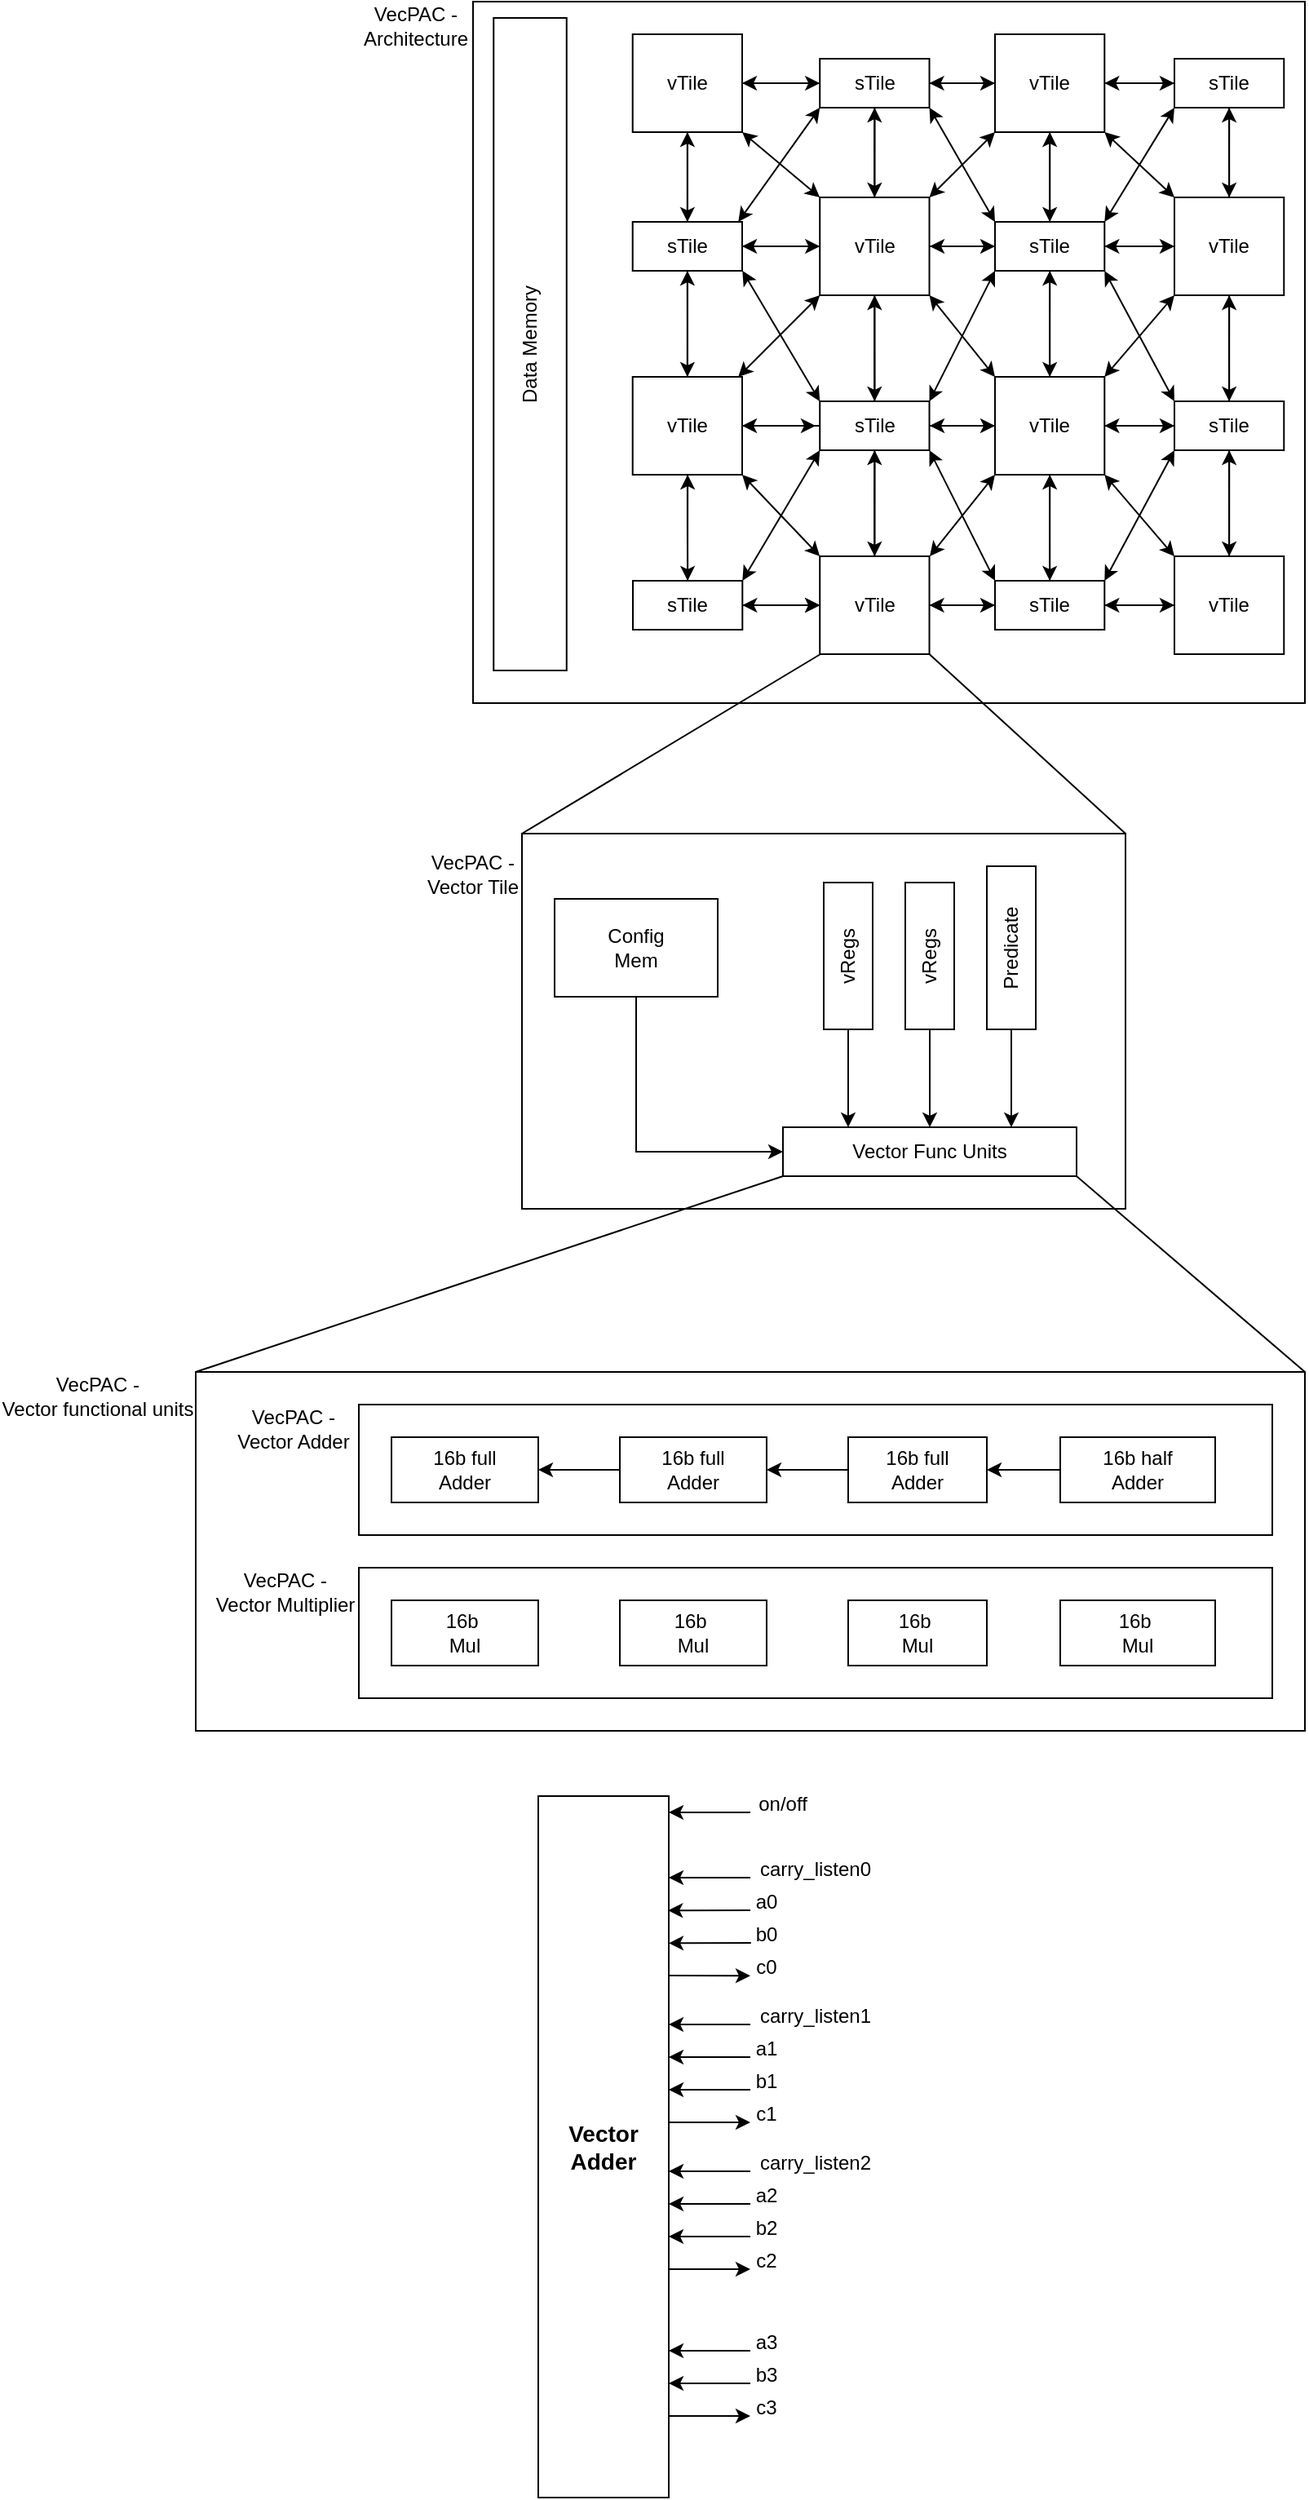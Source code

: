 <mxfile version="26.0.16">
  <diagram name="Page-1" id="Ln59eg0XmFNMV8ph8QU6">
    <mxGraphModel dx="1837" dy="1723" grid="1" gridSize="10" guides="1" tooltips="1" connect="1" arrows="1" fold="1" page="1" pageScale="1" pageWidth="850" pageHeight="1100" math="0" shadow="0">
      <root>
        <mxCell id="0" />
        <mxCell id="1" parent="0" />
        <mxCell id="U6tUr1Qk7Yr2OwYIVVNg-6" value="VecPAC - Architecture" style="text;html=1;align=center;verticalAlign=middle;whiteSpace=wrap;rounded=0;" parent="1" vertex="1">
          <mxGeometry x="190" y="-320" width="70" height="30" as="geometry" />
        </mxCell>
        <mxCell id="U6tUr1Qk7Yr2OwYIVVNg-51" value="" style="rounded=0;whiteSpace=wrap;html=1;fillColor=none;" parent="1" vertex="1">
          <mxGeometry x="260" y="-320" width="510" height="430" as="geometry" />
        </mxCell>
        <mxCell id="U6tUr1Qk7Yr2OwYIVVNg-9" value="Data Memory" style="rounded=0;whiteSpace=wrap;html=1;rotation=0;direction=west;horizontal=0;" parent="1" vertex="1">
          <mxGeometry x="272.621" y="-310" width="44.762" height="400" as="geometry" />
        </mxCell>
        <mxCell id="U6tUr1Qk7Yr2OwYIVVNg-52" style="edgeStyle=orthogonalEdgeStyle;rounded=0;orthogonalLoop=1;jettySize=auto;html=1;entryX=0;entryY=0.5;entryDx=0;entryDy=0;" parent="1" source="U6tUr1Qk7Yr2OwYIVVNg-10" target="U6tUr1Qk7Yr2OwYIVVNg-11" edge="1">
          <mxGeometry relative="1" as="geometry" />
        </mxCell>
        <mxCell id="U6tUr1Qk7Yr2OwYIVVNg-54" style="edgeStyle=orthogonalEdgeStyle;rounded=0;orthogonalLoop=1;jettySize=auto;html=1;entryX=0.5;entryY=0;entryDx=0;entryDy=0;" parent="1" source="U6tUr1Qk7Yr2OwYIVVNg-10" target="U6tUr1Qk7Yr2OwYIVVNg-24" edge="1">
          <mxGeometry relative="1" as="geometry" />
        </mxCell>
        <mxCell id="U6tUr1Qk7Yr2OwYIVVNg-10" value="vTile" style="rounded=0;whiteSpace=wrap;html=1;" parent="1" vertex="1">
          <mxGeometry x="357.854" y="-300" width="67.143" height="60" as="geometry" />
        </mxCell>
        <mxCell id="U6tUr1Qk7Yr2OwYIVVNg-38" style="edgeStyle=orthogonalEdgeStyle;rounded=0;orthogonalLoop=1;jettySize=auto;html=1;" parent="1" source="U6tUr1Qk7Yr2OwYIVVNg-11" target="U6tUr1Qk7Yr2OwYIVVNg-19" edge="1">
          <mxGeometry relative="1" as="geometry" />
        </mxCell>
        <mxCell id="U6tUr1Qk7Yr2OwYIVVNg-53" style="edgeStyle=orthogonalEdgeStyle;rounded=0;orthogonalLoop=1;jettySize=auto;html=1;" parent="1" source="U6tUr1Qk7Yr2OwYIVVNg-11" target="U6tUr1Qk7Yr2OwYIVVNg-10" edge="1">
          <mxGeometry relative="1" as="geometry" />
        </mxCell>
        <mxCell id="U6tUr1Qk7Yr2OwYIVVNg-69" style="edgeStyle=orthogonalEdgeStyle;rounded=0;orthogonalLoop=1;jettySize=auto;html=1;entryX=0;entryY=0.5;entryDx=0;entryDy=0;" parent="1" source="U6tUr1Qk7Yr2OwYIVVNg-11" target="U6tUr1Qk7Yr2OwYIVVNg-12" edge="1">
          <mxGeometry relative="1" as="geometry" />
        </mxCell>
        <mxCell id="U6tUr1Qk7Yr2OwYIVVNg-11" value="sTile" style="rounded=0;whiteSpace=wrap;html=1;" parent="1" vertex="1">
          <mxGeometry x="472.618" y="-285" width="67.143" height="30" as="geometry" />
        </mxCell>
        <mxCell id="U6tUr1Qk7Yr2OwYIVVNg-72" style="edgeStyle=orthogonalEdgeStyle;rounded=0;orthogonalLoop=1;jettySize=auto;html=1;" parent="1" source="U6tUr1Qk7Yr2OwYIVVNg-13" target="U6tUr1Qk7Yr2OwYIVVNg-12" edge="1">
          <mxGeometry relative="1" as="geometry" />
        </mxCell>
        <mxCell id="U6tUr1Qk7Yr2OwYIVVNg-82" style="edgeStyle=orthogonalEdgeStyle;rounded=0;orthogonalLoop=1;jettySize=auto;html=1;" parent="1" source="U6tUr1Qk7Yr2OwYIVVNg-13" edge="1">
          <mxGeometry relative="1" as="geometry">
            <mxPoint x="723.568" y="-200" as="targetPoint" />
          </mxGeometry>
        </mxCell>
        <mxCell id="U6tUr1Qk7Yr2OwYIVVNg-13" value="sTile" style="rounded=0;whiteSpace=wrap;html=1;" parent="1" vertex="1">
          <mxGeometry x="689.996" y="-285" width="67.143" height="30" as="geometry" />
        </mxCell>
        <mxCell id="U6tUr1Qk7Yr2OwYIVVNg-40" style="edgeStyle=orthogonalEdgeStyle;rounded=0;orthogonalLoop=1;jettySize=auto;html=1;" parent="1" source="U6tUr1Qk7Yr2OwYIVVNg-12" target="U6tUr1Qk7Yr2OwYIVVNg-25" edge="1">
          <mxGeometry relative="1" as="geometry" />
        </mxCell>
        <mxCell id="U6tUr1Qk7Yr2OwYIVVNg-70" style="edgeStyle=orthogonalEdgeStyle;rounded=0;orthogonalLoop=1;jettySize=auto;html=1;entryX=1;entryY=0.5;entryDx=0;entryDy=0;" parent="1" source="U6tUr1Qk7Yr2OwYIVVNg-12" target="U6tUr1Qk7Yr2OwYIVVNg-11" edge="1">
          <mxGeometry relative="1" as="geometry" />
        </mxCell>
        <mxCell id="U6tUr1Qk7Yr2OwYIVVNg-71" style="edgeStyle=orthogonalEdgeStyle;rounded=0;orthogonalLoop=1;jettySize=auto;html=1;entryX=0;entryY=0.5;entryDx=0;entryDy=0;" parent="1" source="U6tUr1Qk7Yr2OwYIVVNg-12" target="U6tUr1Qk7Yr2OwYIVVNg-13" edge="1">
          <mxGeometry relative="1" as="geometry" />
        </mxCell>
        <mxCell id="U6tUr1Qk7Yr2OwYIVVNg-12" value="vTile" style="rounded=0;whiteSpace=wrap;html=1;" parent="1" vertex="1">
          <mxGeometry x="580.002" y="-300" width="67.143" height="60" as="geometry" />
        </mxCell>
        <mxCell id="U6tUr1Qk7Yr2OwYIVVNg-57" style="edgeStyle=orthogonalEdgeStyle;rounded=0;orthogonalLoop=1;jettySize=auto;html=1;entryX=0.5;entryY=1;entryDx=0;entryDy=0;" parent="1" source="U6tUr1Qk7Yr2OwYIVVNg-14" target="U6tUr1Qk7Yr2OwYIVVNg-24" edge="1">
          <mxGeometry relative="1" as="geometry" />
        </mxCell>
        <mxCell id="U6tUr1Qk7Yr2OwYIVVNg-59" style="edgeStyle=orthogonalEdgeStyle;rounded=0;orthogonalLoop=1;jettySize=auto;html=1;entryX=0.5;entryY=0;entryDx=0;entryDy=0;" parent="1" source="U6tUr1Qk7Yr2OwYIVVNg-14" target="U6tUr1Qk7Yr2OwYIVVNg-22" edge="1">
          <mxGeometry relative="1" as="geometry" />
        </mxCell>
        <mxCell id="U6tUr1Qk7Yr2OwYIVVNg-61" style="edgeStyle=orthogonalEdgeStyle;rounded=0;orthogonalLoop=1;jettySize=auto;html=1;" parent="1" source="U6tUr1Qk7Yr2OwYIVVNg-14" edge="1">
          <mxGeometry relative="1" as="geometry">
            <mxPoint x="470" y="-60" as="targetPoint" />
          </mxGeometry>
        </mxCell>
        <mxCell id="U6tUr1Qk7Yr2OwYIVVNg-14" value="vTile" style="rounded=0;whiteSpace=wrap;html=1;" parent="1" vertex="1">
          <mxGeometry x="357.854" y="-90" width="67.143" height="60" as="geometry" />
        </mxCell>
        <mxCell id="U6tUr1Qk7Yr2OwYIVVNg-33" style="edgeStyle=orthogonalEdgeStyle;rounded=0;orthogonalLoop=1;jettySize=auto;html=1;" parent="1" source="U6tUr1Qk7Yr2OwYIVVNg-15" target="U6tUr1Qk7Yr2OwYIVVNg-19" edge="1">
          <mxGeometry relative="1" as="geometry" />
        </mxCell>
        <mxCell id="U6tUr1Qk7Yr2OwYIVVNg-34" style="edgeStyle=orthogonalEdgeStyle;rounded=0;orthogonalLoop=1;jettySize=auto;html=1;" parent="1" source="U6tUr1Qk7Yr2OwYIVVNg-15" target="U6tUr1Qk7Yr2OwYIVVNg-18" edge="1">
          <mxGeometry relative="1" as="geometry" />
        </mxCell>
        <mxCell id="U6tUr1Qk7Yr2OwYIVVNg-62" style="edgeStyle=orthogonalEdgeStyle;rounded=0;orthogonalLoop=1;jettySize=auto;html=1;entryX=1;entryY=0.5;entryDx=0;entryDy=0;" parent="1" source="U6tUr1Qk7Yr2OwYIVVNg-15" target="U6tUr1Qk7Yr2OwYIVVNg-14" edge="1">
          <mxGeometry relative="1" as="geometry" />
        </mxCell>
        <mxCell id="U6tUr1Qk7Yr2OwYIVVNg-78" style="edgeStyle=orthogonalEdgeStyle;rounded=0;orthogonalLoop=1;jettySize=auto;html=1;entryX=0;entryY=0.5;entryDx=0;entryDy=0;" parent="1" source="U6tUr1Qk7Yr2OwYIVVNg-15" target="U6tUr1Qk7Yr2OwYIVVNg-17" edge="1">
          <mxGeometry relative="1" as="geometry" />
        </mxCell>
        <mxCell id="U6tUr1Qk7Yr2OwYIVVNg-15" value="sTile" style="rounded=0;whiteSpace=wrap;html=1;" parent="1" vertex="1">
          <mxGeometry x="472.618" y="-75" width="67.143" height="30" as="geometry" />
        </mxCell>
        <mxCell id="U6tUr1Qk7Yr2OwYIVVNg-45" style="edgeStyle=orthogonalEdgeStyle;rounded=0;orthogonalLoop=1;jettySize=auto;html=1;" parent="1" source="U6tUr1Qk7Yr2OwYIVVNg-16" target="U6tUr1Qk7Yr2OwYIVVNg-17" edge="1">
          <mxGeometry relative="1" as="geometry" />
        </mxCell>
        <mxCell id="U6tUr1Qk7Yr2OwYIVVNg-47" style="edgeStyle=orthogonalEdgeStyle;rounded=0;orthogonalLoop=1;jettySize=auto;html=1;" parent="1" source="U6tUr1Qk7Yr2OwYIVVNg-16" target="U6tUr1Qk7Yr2OwYIVVNg-21" edge="1">
          <mxGeometry relative="1" as="geometry" />
        </mxCell>
        <mxCell id="U6tUr1Qk7Yr2OwYIVVNg-79" style="edgeStyle=orthogonalEdgeStyle;rounded=0;orthogonalLoop=1;jettySize=auto;html=1;entryX=0.5;entryY=1;entryDx=0;entryDy=0;" parent="1" source="U6tUr1Qk7Yr2OwYIVVNg-16" target="U6tUr1Qk7Yr2OwYIVVNg-26" edge="1">
          <mxGeometry relative="1" as="geometry" />
        </mxCell>
        <mxCell id="U6tUr1Qk7Yr2OwYIVVNg-16" value="sTile" style="rounded=0;whiteSpace=wrap;html=1;" parent="1" vertex="1">
          <mxGeometry x="689.996" y="-75" width="67.143" height="30" as="geometry" />
        </mxCell>
        <mxCell id="U6tUr1Qk7Yr2OwYIVVNg-31" style="edgeStyle=orthogonalEdgeStyle;rounded=0;orthogonalLoop=1;jettySize=auto;html=1;entryX=0.5;entryY=0;entryDx=0;entryDy=0;" parent="1" source="U6tUr1Qk7Yr2OwYIVVNg-17" target="U6tUr1Qk7Yr2OwYIVVNg-20" edge="1">
          <mxGeometry relative="1" as="geometry" />
        </mxCell>
        <mxCell id="U6tUr1Qk7Yr2OwYIVVNg-43" style="edgeStyle=orthogonalEdgeStyle;rounded=0;orthogonalLoop=1;jettySize=auto;html=1;entryX=0.5;entryY=1;entryDx=0;entryDy=0;" parent="1" source="U6tUr1Qk7Yr2OwYIVVNg-17" target="U6tUr1Qk7Yr2OwYIVVNg-25" edge="1">
          <mxGeometry relative="1" as="geometry" />
        </mxCell>
        <mxCell id="U6tUr1Qk7Yr2OwYIVVNg-44" style="edgeStyle=orthogonalEdgeStyle;rounded=0;orthogonalLoop=1;jettySize=auto;html=1;" parent="1" source="U6tUr1Qk7Yr2OwYIVVNg-17" target="U6tUr1Qk7Yr2OwYIVVNg-16" edge="1">
          <mxGeometry relative="1" as="geometry" />
        </mxCell>
        <mxCell id="U6tUr1Qk7Yr2OwYIVVNg-77" style="edgeStyle=orthogonalEdgeStyle;rounded=0;orthogonalLoop=1;jettySize=auto;html=1;" parent="1" source="U6tUr1Qk7Yr2OwYIVVNg-17" edge="1">
          <mxGeometry relative="1" as="geometry">
            <mxPoint x="540" y="-60" as="targetPoint" />
          </mxGeometry>
        </mxCell>
        <mxCell id="U6tUr1Qk7Yr2OwYIVVNg-17" value="vTile" style="rounded=0;whiteSpace=wrap;html=1;" parent="1" vertex="1">
          <mxGeometry x="580.002" y="-90" width="67.143" height="60" as="geometry" />
        </mxCell>
        <mxCell id="U6tUr1Qk7Yr2OwYIVVNg-35" style="edgeStyle=orthogonalEdgeStyle;rounded=0;orthogonalLoop=1;jettySize=auto;html=1;entryX=0.5;entryY=1;entryDx=0;entryDy=0;" parent="1" source="U6tUr1Qk7Yr2OwYIVVNg-18" target="U6tUr1Qk7Yr2OwYIVVNg-15" edge="1">
          <mxGeometry relative="1" as="geometry" />
        </mxCell>
        <mxCell id="U6tUr1Qk7Yr2OwYIVVNg-37" style="edgeStyle=orthogonalEdgeStyle;rounded=0;orthogonalLoop=1;jettySize=auto;html=1;" parent="1" source="U6tUr1Qk7Yr2OwYIVVNg-18" target="U6tUr1Qk7Yr2OwYIVVNg-20" edge="1">
          <mxGeometry relative="1" as="geometry" />
        </mxCell>
        <mxCell id="U6tUr1Qk7Yr2OwYIVVNg-65" style="edgeStyle=orthogonalEdgeStyle;rounded=0;orthogonalLoop=1;jettySize=auto;html=1;entryX=1;entryY=0.5;entryDx=0;entryDy=0;" parent="1" source="U6tUr1Qk7Yr2OwYIVVNg-18" target="U6tUr1Qk7Yr2OwYIVVNg-22" edge="1">
          <mxGeometry relative="1" as="geometry" />
        </mxCell>
        <mxCell id="U6tUr1Qk7Yr2OwYIVVNg-18" value="vTile" style="rounded=0;whiteSpace=wrap;html=1;" parent="1" vertex="1">
          <mxGeometry x="472.618" y="20" width="67.143" height="60" as="geometry" />
        </mxCell>
        <mxCell id="U6tUr1Qk7Yr2OwYIVVNg-32" style="edgeStyle=orthogonalEdgeStyle;rounded=0;orthogonalLoop=1;jettySize=auto;html=1;entryX=0.5;entryY=0;entryDx=0;entryDy=0;" parent="1" source="U6tUr1Qk7Yr2OwYIVVNg-19" target="U6tUr1Qk7Yr2OwYIVVNg-15" edge="1">
          <mxGeometry relative="1" as="geometry" />
        </mxCell>
        <mxCell id="U6tUr1Qk7Yr2OwYIVVNg-39" style="edgeStyle=orthogonalEdgeStyle;rounded=0;orthogonalLoop=1;jettySize=auto;html=1;entryX=0.5;entryY=1;entryDx=0;entryDy=0;" parent="1" source="U6tUr1Qk7Yr2OwYIVVNg-19" target="U6tUr1Qk7Yr2OwYIVVNg-11" edge="1">
          <mxGeometry relative="1" as="geometry" />
        </mxCell>
        <mxCell id="U6tUr1Qk7Yr2OwYIVVNg-68" style="edgeStyle=orthogonalEdgeStyle;rounded=0;orthogonalLoop=1;jettySize=auto;html=1;entryX=1;entryY=0.5;entryDx=0;entryDy=0;" parent="1" source="U6tUr1Qk7Yr2OwYIVVNg-19" target="U6tUr1Qk7Yr2OwYIVVNg-24" edge="1">
          <mxGeometry relative="1" as="geometry" />
        </mxCell>
        <mxCell id="U6tUr1Qk7Yr2OwYIVVNg-76" style="edgeStyle=orthogonalEdgeStyle;rounded=0;orthogonalLoop=1;jettySize=auto;html=1;entryX=0;entryY=0.5;entryDx=0;entryDy=0;" parent="1" source="U6tUr1Qk7Yr2OwYIVVNg-19" target="U6tUr1Qk7Yr2OwYIVVNg-25" edge="1">
          <mxGeometry relative="1" as="geometry" />
        </mxCell>
        <mxCell id="U6tUr1Qk7Yr2OwYIVVNg-19" value="vTile" style="rounded=0;whiteSpace=wrap;html=1;" parent="1" vertex="1">
          <mxGeometry x="472.618" y="-200" width="67.143" height="60" as="geometry" />
        </mxCell>
        <mxCell id="U6tUr1Qk7Yr2OwYIVVNg-28" value="" style="edgeStyle=orthogonalEdgeStyle;rounded=0;orthogonalLoop=1;jettySize=auto;html=1;" parent="1" source="U6tUr1Qk7Yr2OwYIVVNg-20" target="U6tUr1Qk7Yr2OwYIVVNg-21" edge="1">
          <mxGeometry relative="1" as="geometry" />
        </mxCell>
        <mxCell id="U6tUr1Qk7Yr2OwYIVVNg-30" style="edgeStyle=orthogonalEdgeStyle;rounded=0;orthogonalLoop=1;jettySize=auto;html=1;entryX=0.5;entryY=1;entryDx=0;entryDy=0;" parent="1" source="U6tUr1Qk7Yr2OwYIVVNg-20" target="U6tUr1Qk7Yr2OwYIVVNg-17" edge="1">
          <mxGeometry relative="1" as="geometry" />
        </mxCell>
        <mxCell id="U6tUr1Qk7Yr2OwYIVVNg-66" style="edgeStyle=orthogonalEdgeStyle;rounded=0;orthogonalLoop=1;jettySize=auto;html=1;" parent="1" source="U6tUr1Qk7Yr2OwYIVVNg-20" target="U6tUr1Qk7Yr2OwYIVVNg-18" edge="1">
          <mxGeometry relative="1" as="geometry" />
        </mxCell>
        <mxCell id="U6tUr1Qk7Yr2OwYIVVNg-20" value="sTile" style="rounded=0;whiteSpace=wrap;html=1;" parent="1" vertex="1">
          <mxGeometry x="580.002" y="35" width="67.143" height="30" as="geometry" />
        </mxCell>
        <mxCell id="U6tUr1Qk7Yr2OwYIVVNg-29" style="edgeStyle=orthogonalEdgeStyle;rounded=0;orthogonalLoop=1;jettySize=auto;html=1;" parent="1" source="U6tUr1Qk7Yr2OwYIVVNg-21" target="U6tUr1Qk7Yr2OwYIVVNg-20" edge="1">
          <mxGeometry relative="1" as="geometry" />
        </mxCell>
        <mxCell id="U6tUr1Qk7Yr2OwYIVVNg-46" style="edgeStyle=orthogonalEdgeStyle;rounded=0;orthogonalLoop=1;jettySize=auto;html=1;entryX=0.5;entryY=1;entryDx=0;entryDy=0;" parent="1" source="U6tUr1Qk7Yr2OwYIVVNg-21" target="U6tUr1Qk7Yr2OwYIVVNg-16" edge="1">
          <mxGeometry relative="1" as="geometry" />
        </mxCell>
        <mxCell id="U6tUr1Qk7Yr2OwYIVVNg-21" value="vTile" style="rounded=0;whiteSpace=wrap;html=1;" parent="1" vertex="1">
          <mxGeometry x="689.996" y="20" width="67.143" height="60" as="geometry" />
        </mxCell>
        <mxCell id="U6tUr1Qk7Yr2OwYIVVNg-60" style="edgeStyle=orthogonalEdgeStyle;rounded=0;orthogonalLoop=1;jettySize=auto;html=1;" parent="1" source="U6tUr1Qk7Yr2OwYIVVNg-22" edge="1">
          <mxGeometry relative="1" as="geometry">
            <mxPoint x="391.576" y="-30" as="targetPoint" />
          </mxGeometry>
        </mxCell>
        <mxCell id="U6tUr1Qk7Yr2OwYIVVNg-64" style="edgeStyle=orthogonalEdgeStyle;rounded=0;orthogonalLoop=1;jettySize=auto;html=1;entryX=0;entryY=0.5;entryDx=0;entryDy=0;" parent="1" source="U6tUr1Qk7Yr2OwYIVVNg-22" target="U6tUr1Qk7Yr2OwYIVVNg-18" edge="1">
          <mxGeometry relative="1" as="geometry">
            <mxPoint x="460" y="50" as="targetPoint" />
          </mxGeometry>
        </mxCell>
        <mxCell id="U6tUr1Qk7Yr2OwYIVVNg-95" value="" style="edgeStyle=orthogonalEdgeStyle;rounded=0;orthogonalLoop=1;jettySize=auto;html=1;" parent="1" source="U6tUr1Qk7Yr2OwYIVVNg-22" target="U6tUr1Qk7Yr2OwYIVVNg-18" edge="1">
          <mxGeometry relative="1" as="geometry" />
        </mxCell>
        <mxCell id="U6tUr1Qk7Yr2OwYIVVNg-22" value="sTile" style="rounded=0;whiteSpace=wrap;html=1;" parent="1" vertex="1">
          <mxGeometry x="358.004" y="35" width="67.143" height="30" as="geometry" />
        </mxCell>
        <mxCell id="U6tUr1Qk7Yr2OwYIVVNg-55" style="edgeStyle=orthogonalEdgeStyle;rounded=0;orthogonalLoop=1;jettySize=auto;html=1;" parent="1" source="U6tUr1Qk7Yr2OwYIVVNg-24" edge="1">
          <mxGeometry relative="1" as="geometry">
            <mxPoint x="391.426" y="-240" as="targetPoint" />
          </mxGeometry>
        </mxCell>
        <mxCell id="U6tUr1Qk7Yr2OwYIVVNg-56" style="edgeStyle=orthogonalEdgeStyle;rounded=0;orthogonalLoop=1;jettySize=auto;html=1;entryX=0.5;entryY=0;entryDx=0;entryDy=0;" parent="1" source="U6tUr1Qk7Yr2OwYIVVNg-24" target="U6tUr1Qk7Yr2OwYIVVNg-14" edge="1">
          <mxGeometry relative="1" as="geometry" />
        </mxCell>
        <mxCell id="U6tUr1Qk7Yr2OwYIVVNg-67" style="edgeStyle=orthogonalEdgeStyle;rounded=0;orthogonalLoop=1;jettySize=auto;html=1;entryX=0;entryY=0.5;entryDx=0;entryDy=0;" parent="1" source="U6tUr1Qk7Yr2OwYIVVNg-24" target="U6tUr1Qk7Yr2OwYIVVNg-19" edge="1">
          <mxGeometry relative="1" as="geometry" />
        </mxCell>
        <mxCell id="U6tUr1Qk7Yr2OwYIVVNg-24" value="sTile" style="rounded=0;whiteSpace=wrap;html=1;" parent="1" vertex="1">
          <mxGeometry x="357.854" y="-185" width="67.143" height="30" as="geometry" />
        </mxCell>
        <mxCell id="U6tUr1Qk7Yr2OwYIVVNg-41" style="edgeStyle=orthogonalEdgeStyle;rounded=0;orthogonalLoop=1;jettySize=auto;html=1;" parent="1" source="U6tUr1Qk7Yr2OwYIVVNg-25" target="U6tUr1Qk7Yr2OwYIVVNg-12" edge="1">
          <mxGeometry relative="1" as="geometry" />
        </mxCell>
        <mxCell id="U6tUr1Qk7Yr2OwYIVVNg-42" style="edgeStyle=orthogonalEdgeStyle;rounded=0;orthogonalLoop=1;jettySize=auto;html=1;" parent="1" source="U6tUr1Qk7Yr2OwYIVVNg-25" target="U6tUr1Qk7Yr2OwYIVVNg-17" edge="1">
          <mxGeometry relative="1" as="geometry" />
        </mxCell>
        <mxCell id="U6tUr1Qk7Yr2OwYIVVNg-73" style="edgeStyle=orthogonalEdgeStyle;rounded=0;orthogonalLoop=1;jettySize=auto;html=1;entryX=0;entryY=0.5;entryDx=0;entryDy=0;" parent="1" source="U6tUr1Qk7Yr2OwYIVVNg-25" target="U6tUr1Qk7Yr2OwYIVVNg-26" edge="1">
          <mxGeometry relative="1" as="geometry" />
        </mxCell>
        <mxCell id="U6tUr1Qk7Yr2OwYIVVNg-75" style="edgeStyle=orthogonalEdgeStyle;rounded=0;orthogonalLoop=1;jettySize=auto;html=1;" parent="1" source="U6tUr1Qk7Yr2OwYIVVNg-25" edge="1">
          <mxGeometry relative="1" as="geometry">
            <mxPoint x="540" y="-170" as="targetPoint" />
          </mxGeometry>
        </mxCell>
        <mxCell id="U6tUr1Qk7Yr2OwYIVVNg-25" value="sTile" style="rounded=0;whiteSpace=wrap;html=1;" parent="1" vertex="1">
          <mxGeometry x="580.002" y="-185" width="67.143" height="30" as="geometry" />
        </mxCell>
        <mxCell id="U6tUr1Qk7Yr2OwYIVVNg-74" style="edgeStyle=orthogonalEdgeStyle;rounded=0;orthogonalLoop=1;jettySize=auto;html=1;entryX=1;entryY=0.5;entryDx=0;entryDy=0;" parent="1" source="U6tUr1Qk7Yr2OwYIVVNg-26" target="U6tUr1Qk7Yr2OwYIVVNg-25" edge="1">
          <mxGeometry relative="1" as="geometry" />
        </mxCell>
        <mxCell id="U6tUr1Qk7Yr2OwYIVVNg-80" style="edgeStyle=orthogonalEdgeStyle;rounded=0;orthogonalLoop=1;jettySize=auto;html=1;entryX=0.5;entryY=0;entryDx=0;entryDy=0;" parent="1" source="U6tUr1Qk7Yr2OwYIVVNg-26" target="U6tUr1Qk7Yr2OwYIVVNg-16" edge="1">
          <mxGeometry relative="1" as="geometry" />
        </mxCell>
        <mxCell id="U6tUr1Qk7Yr2OwYIVVNg-81" style="edgeStyle=orthogonalEdgeStyle;rounded=0;orthogonalLoop=1;jettySize=auto;html=1;entryX=0.5;entryY=1;entryDx=0;entryDy=0;" parent="1" source="U6tUr1Qk7Yr2OwYIVVNg-26" target="U6tUr1Qk7Yr2OwYIVVNg-13" edge="1">
          <mxGeometry relative="1" as="geometry" />
        </mxCell>
        <mxCell id="U6tUr1Qk7Yr2OwYIVVNg-26" value="vTile" style="rounded=0;whiteSpace=wrap;html=1;" parent="1" vertex="1">
          <mxGeometry x="689.996" y="-200" width="67.143" height="60" as="geometry" />
        </mxCell>
        <mxCell id="U6tUr1Qk7Yr2OwYIVVNg-84" value="" style="endArrow=classic;startArrow=classic;html=1;rounded=0;" parent="1" edge="1">
          <mxGeometry width="50" height="50" relative="1" as="geometry">
            <mxPoint x="422.62" y="-90" as="sourcePoint" />
            <mxPoint x="472.62" y="-140" as="targetPoint" />
          </mxGeometry>
        </mxCell>
        <mxCell id="U6tUr1Qk7Yr2OwYIVVNg-85" value="" style="endArrow=classic;startArrow=classic;html=1;rounded=0;exitX=0;exitY=0;exitDx=0;exitDy=0;" parent="1" source="U6tUr1Qk7Yr2OwYIVVNg-15" edge="1">
          <mxGeometry width="50" height="50" relative="1" as="geometry">
            <mxPoint x="375.15" y="-105" as="sourcePoint" />
            <mxPoint x="425.15" y="-155" as="targetPoint" />
          </mxGeometry>
        </mxCell>
        <mxCell id="U6tUr1Qk7Yr2OwYIVVNg-86" value="" style="endArrow=classic;startArrow=classic;html=1;rounded=0;exitX=0;exitY=0;exitDx=0;exitDy=0;" parent="1" source="U6tUr1Qk7Yr2OwYIVVNg-17" edge="1">
          <mxGeometry width="50" height="50" relative="1" as="geometry">
            <mxPoint x="587.61" y="-60" as="sourcePoint" />
            <mxPoint x="539.76" y="-140" as="targetPoint" />
          </mxGeometry>
        </mxCell>
        <mxCell id="U6tUr1Qk7Yr2OwYIVVNg-87" value="" style="endArrow=classic;startArrow=classic;html=1;rounded=0;exitX=0;exitY=0;exitDx=0;exitDy=0;" parent="1" source="U6tUr1Qk7Yr2OwYIVVNg-16" edge="1">
          <mxGeometry width="50" height="50" relative="1" as="geometry">
            <mxPoint x="687.38" y="-105" as="sourcePoint" />
            <mxPoint x="647.14" y="-155" as="targetPoint" />
          </mxGeometry>
        </mxCell>
        <mxCell id="U6tUr1Qk7Yr2OwYIVVNg-88" value="" style="endArrow=classic;startArrow=classic;html=1;rounded=0;exitX=1;exitY=0;exitDx=0;exitDy=0;entryX=0;entryY=1;entryDx=0;entryDy=0;" parent="1" source="U6tUr1Qk7Yr2OwYIVVNg-17" target="U6tUr1Qk7Yr2OwYIVVNg-26" edge="1">
          <mxGeometry width="50" height="50" relative="1" as="geometry">
            <mxPoint x="700" y="-65" as="sourcePoint" />
            <mxPoint x="657.14" y="-145" as="targetPoint" />
          </mxGeometry>
        </mxCell>
        <mxCell id="U6tUr1Qk7Yr2OwYIVVNg-89" value="" style="endArrow=classic;startArrow=classic;html=1;rounded=0;exitX=1;exitY=0;exitDx=0;exitDy=0;entryX=0;entryY=1;entryDx=0;entryDy=0;" parent="1" source="U6tUr1Qk7Yr2OwYIVVNg-20" edge="1">
          <mxGeometry width="50" height="50" relative="1" as="geometry">
            <mxPoint x="647" y="5" as="sourcePoint" />
            <mxPoint x="690" y="-45" as="targetPoint" />
          </mxGeometry>
        </mxCell>
        <mxCell id="U6tUr1Qk7Yr2OwYIVVNg-90" value="" style="endArrow=classic;startArrow=classic;html=1;rounded=0;exitX=0;exitY=0;exitDx=0;exitDy=0;entryX=1;entryY=1;entryDx=0;entryDy=0;" parent="1" source="U6tUr1Qk7Yr2OwYIVVNg-21" target="U6tUr1Qk7Yr2OwYIVVNg-17" edge="1">
          <mxGeometry width="50" height="50" relative="1" as="geometry">
            <mxPoint x="657" y="45" as="sourcePoint" />
            <mxPoint x="700" y="-35" as="targetPoint" />
          </mxGeometry>
        </mxCell>
        <mxCell id="U6tUr1Qk7Yr2OwYIVVNg-91" value="" style="endArrow=classic;startArrow=classic;html=1;rounded=0;exitX=0;exitY=0;exitDx=0;exitDy=0;entryX=1;entryY=1;entryDx=0;entryDy=0;" parent="1" source="U6tUr1Qk7Yr2OwYIVVNg-20" edge="1">
          <mxGeometry width="50" height="50" relative="1" as="geometry">
            <mxPoint x="582.76" y="5" as="sourcePoint" />
            <mxPoint x="539.76" y="-45" as="targetPoint" />
          </mxGeometry>
        </mxCell>
        <mxCell id="U6tUr1Qk7Yr2OwYIVVNg-92" value="" style="endArrow=classic;startArrow=classic;html=1;rounded=0;" parent="1" edge="1">
          <mxGeometry width="50" height="50" relative="1" as="geometry">
            <mxPoint x="540" y="20" as="sourcePoint" />
            <mxPoint x="580" y="-30" as="targetPoint" />
          </mxGeometry>
        </mxCell>
        <mxCell id="U6tUr1Qk7Yr2OwYIVVNg-93" value="" style="endArrow=classic;startArrow=classic;html=1;rounded=0;exitX=1;exitY=0;exitDx=0;exitDy=0;" parent="1" source="U6tUr1Qk7Yr2OwYIVVNg-22" edge="1">
          <mxGeometry width="50" height="50" relative="1" as="geometry">
            <mxPoint x="432.62" y="5" as="sourcePoint" />
            <mxPoint x="472.62" y="-45" as="targetPoint" />
          </mxGeometry>
        </mxCell>
        <mxCell id="U6tUr1Qk7Yr2OwYIVVNg-94" value="" style="endArrow=classic;startArrow=classic;html=1;rounded=0;exitX=0;exitY=0;exitDx=0;exitDy=0;entryX=1;entryY=1;entryDx=0;entryDy=0;" parent="1" source="U6tUr1Qk7Yr2OwYIVVNg-18" target="U6tUr1Qk7Yr2OwYIVVNg-14" edge="1">
          <mxGeometry width="50" height="50" relative="1" as="geometry">
            <mxPoint x="435" y="45" as="sourcePoint" />
            <mxPoint x="482.62" y="-35" as="targetPoint" />
          </mxGeometry>
        </mxCell>
        <mxCell id="U6tUr1Qk7Yr2OwYIVVNg-96" value="" style="endArrow=classic;startArrow=classic;html=1;rounded=0;entryX=0;entryY=1;entryDx=0;entryDy=0;" parent="1" target="U6tUr1Qk7Yr2OwYIVVNg-11" edge="1">
          <mxGeometry width="50" height="50" relative="1" as="geometry">
            <mxPoint x="422.62" y="-185" as="sourcePoint" />
            <mxPoint x="472.62" y="-235" as="targetPoint" />
          </mxGeometry>
        </mxCell>
        <mxCell id="U6tUr1Qk7Yr2OwYIVVNg-97" value="" style="endArrow=classic;startArrow=classic;html=1;rounded=0;entryX=1;entryY=1;entryDx=0;entryDy=0;exitX=0;exitY=0;exitDx=0;exitDy=0;" parent="1" source="U6tUr1Qk7Yr2OwYIVVNg-19" target="U6tUr1Qk7Yr2OwYIVVNg-10" edge="1">
          <mxGeometry width="50" height="50" relative="1" as="geometry">
            <mxPoint x="432.62" y="-175" as="sourcePoint" />
            <mxPoint x="483" y="-245" as="targetPoint" />
          </mxGeometry>
        </mxCell>
        <mxCell id="U6tUr1Qk7Yr2OwYIVVNg-98" value="" style="endArrow=classic;startArrow=classic;html=1;rounded=0;exitX=0;exitY=0;exitDx=0;exitDy=0;entryX=1;entryY=1;entryDx=0;entryDy=0;" parent="1" target="U6tUr1Qk7Yr2OwYIVVNg-12" edge="1">
          <mxGeometry width="50" height="50" relative="1" as="geometry">
            <mxPoint x="690" y="-200" as="sourcePoint" />
            <mxPoint x="650" y="-240" as="targetPoint" />
          </mxGeometry>
        </mxCell>
        <mxCell id="U6tUr1Qk7Yr2OwYIVVNg-99" value="" style="endArrow=classic;startArrow=classic;html=1;rounded=0;entryX=0;entryY=1;entryDx=0;entryDy=0;" parent="1" target="U6tUr1Qk7Yr2OwYIVVNg-13" edge="1">
          <mxGeometry width="50" height="50" relative="1" as="geometry">
            <mxPoint x="647.14" y="-185" as="sourcePoint" />
            <mxPoint x="697.52" y="-255" as="targetPoint" />
          </mxGeometry>
        </mxCell>
        <mxCell id="U6tUr1Qk7Yr2OwYIVVNg-100" value="" style="endArrow=classic;startArrow=classic;html=1;rounded=0;exitX=1;exitY=0;exitDx=0;exitDy=0;" parent="1" source="U6tUr1Qk7Yr2OwYIVVNg-19" edge="1">
          <mxGeometry width="50" height="50" relative="1" as="geometry">
            <mxPoint x="539.76" y="-190" as="sourcePoint" />
            <mxPoint x="580" y="-240" as="targetPoint" />
          </mxGeometry>
        </mxCell>
        <mxCell id="U6tUr1Qk7Yr2OwYIVVNg-101" value="" style="endArrow=classic;startArrow=classic;html=1;rounded=0;exitX=0;exitY=0;exitDx=0;exitDy=0;entryX=1;entryY=1;entryDx=0;entryDy=0;" parent="1" source="U6tUr1Qk7Yr2OwYIVVNg-25" target="U6tUr1Qk7Yr2OwYIVVNg-11" edge="1">
          <mxGeometry width="50" height="50" relative="1" as="geometry">
            <mxPoint x="550" y="-190" as="sourcePoint" />
            <mxPoint x="590" y="-230" as="targetPoint" />
          </mxGeometry>
        </mxCell>
        <mxCell id="U6tUr1Qk7Yr2OwYIVVNg-126" value="" style="endArrow=none;html=1;rounded=0;exitX=0;exitY=0;exitDx=0;exitDy=0;" parent="1" source="U6tUr1Qk7Yr2OwYIVVNg-112" edge="1">
          <mxGeometry width="50" height="50" relative="1" as="geometry">
            <mxPoint x="420" y="130" as="sourcePoint" />
            <mxPoint x="473" y="80" as="targetPoint" />
          </mxGeometry>
        </mxCell>
        <mxCell id="U6tUr1Qk7Yr2OwYIVVNg-127" value="" style="endArrow=none;html=1;rounded=0;exitX=1;exitY=0;exitDx=0;exitDy=0;entryX=1;entryY=1;entryDx=0;entryDy=0;" parent="1" source="U6tUr1Qk7Yr2OwYIVVNg-112" target="U6tUr1Qk7Yr2OwYIVVNg-18" edge="1">
          <mxGeometry width="50" height="50" relative="1" as="geometry">
            <mxPoint x="300" y="210" as="sourcePoint" />
            <mxPoint x="483" y="90" as="targetPoint" />
          </mxGeometry>
        </mxCell>
        <mxCell id="U6tUr1Qk7Yr2OwYIVVNg-2" value="VecPAC - Vector Tile" style="text;html=1;align=center;verticalAlign=middle;whiteSpace=wrap;rounded=0;" parent="1" vertex="1">
          <mxGeometry x="230" y="200" width="60" height="30" as="geometry" />
        </mxCell>
        <mxCell id="U6tUr1Qk7Yr2OwYIVVNg-103" value="Vector Func Units" style="rounded=0;whiteSpace=wrap;html=1;" parent="1" vertex="1">
          <mxGeometry x="450" y="370" width="180" height="30" as="geometry" />
        </mxCell>
        <mxCell id="U6tUr1Qk7Yr2OwYIVVNg-111" style="edgeStyle=orthogonalEdgeStyle;rounded=0;orthogonalLoop=1;jettySize=auto;html=1;entryX=0;entryY=0.5;entryDx=0;entryDy=0;" parent="1" source="U6tUr1Qk7Yr2OwYIVVNg-105" target="U6tUr1Qk7Yr2OwYIVVNg-103" edge="1">
          <mxGeometry relative="1" as="geometry">
            <Array as="points">
              <mxPoint x="360" y="385" />
            </Array>
          </mxGeometry>
        </mxCell>
        <mxCell id="U6tUr1Qk7Yr2OwYIVVNg-105" value="Config &lt;br&gt;Mem" style="rounded=0;whiteSpace=wrap;html=1;" parent="1" vertex="1">
          <mxGeometry x="310" y="230" width="100" height="60" as="geometry" />
        </mxCell>
        <mxCell id="U6tUr1Qk7Yr2OwYIVVNg-119" style="edgeStyle=orthogonalEdgeStyle;rounded=0;orthogonalLoop=1;jettySize=auto;html=1;" parent="1" source="U6tUr1Qk7Yr2OwYIVVNg-106" edge="1">
          <mxGeometry relative="1" as="geometry">
            <mxPoint x="490" y="370" as="targetPoint" />
          </mxGeometry>
        </mxCell>
        <mxCell id="U6tUr1Qk7Yr2OwYIVVNg-106" value="vRegs" style="rounded=0;whiteSpace=wrap;html=1;horizontal=0;" parent="1" vertex="1">
          <mxGeometry x="475" y="220" width="30" height="90" as="geometry" />
        </mxCell>
        <mxCell id="U6tUr1Qk7Yr2OwYIVVNg-120" style="edgeStyle=orthogonalEdgeStyle;rounded=0;orthogonalLoop=1;jettySize=auto;html=1;" parent="1" source="U6tUr1Qk7Yr2OwYIVVNg-107" edge="1">
          <mxGeometry relative="1" as="geometry">
            <mxPoint x="540" y="370" as="targetPoint" />
          </mxGeometry>
        </mxCell>
        <mxCell id="U6tUr1Qk7Yr2OwYIVVNg-107" value="vRegs" style="rounded=0;whiteSpace=wrap;html=1;horizontal=0;" parent="1" vertex="1">
          <mxGeometry x="525" y="220" width="30" height="90" as="geometry" />
        </mxCell>
        <mxCell id="U6tUr1Qk7Yr2OwYIVVNg-121" style="edgeStyle=orthogonalEdgeStyle;rounded=0;orthogonalLoop=1;jettySize=auto;html=1;" parent="1" source="U6tUr1Qk7Yr2OwYIVVNg-108" edge="1">
          <mxGeometry relative="1" as="geometry">
            <mxPoint x="590" y="370" as="targetPoint" />
          </mxGeometry>
        </mxCell>
        <mxCell id="U6tUr1Qk7Yr2OwYIVVNg-108" value="Predicate" style="rounded=0;whiteSpace=wrap;html=1;horizontal=0;" parent="1" vertex="1">
          <mxGeometry x="575" y="210" width="30" height="100" as="geometry" />
        </mxCell>
        <mxCell id="U6tUr1Qk7Yr2OwYIVVNg-112" value="" style="rounded=0;whiteSpace=wrap;html=1;fillColor=none;" parent="1" vertex="1">
          <mxGeometry x="290" y="190" width="370" height="230" as="geometry" />
        </mxCell>
        <mxCell id="U6tUr1Qk7Yr2OwYIVVNg-128" value="" style="endArrow=none;html=1;rounded=0;entryX=1;entryY=1;entryDx=0;entryDy=0;exitX=1;exitY=0;exitDx=0;exitDy=0;" parent="1" source="U6tUr1Qk7Yr2OwYIVVNg-147" edge="1">
          <mxGeometry width="50" height="50" relative="1" as="geometry">
            <mxPoint x="660" y="530" as="sourcePoint" />
            <mxPoint x="630" y="400" as="targetPoint" />
          </mxGeometry>
        </mxCell>
        <mxCell id="U6tUr1Qk7Yr2OwYIVVNg-129" value="" style="endArrow=none;html=1;rounded=0;exitX=0;exitY=0;exitDx=0;exitDy=0;" parent="1" source="U6tUr1Qk7Yr2OwYIVVNg-147" edge="1">
          <mxGeometry width="50" height="50" relative="1" as="geometry">
            <mxPoint x="310" y="520" as="sourcePoint" />
            <mxPoint x="450" y="400" as="targetPoint" />
          </mxGeometry>
        </mxCell>
        <mxCell id="U6tUr1Qk7Yr2OwYIVVNg-130" value="16b full &lt;br&gt;Adder" style="rounded=0;whiteSpace=wrap;html=1;" parent="1" vertex="1">
          <mxGeometry x="210" y="560" width="90" height="40" as="geometry" />
        </mxCell>
        <mxCell id="U6tUr1Qk7Yr2OwYIVVNg-136" style="edgeStyle=orthogonalEdgeStyle;rounded=0;orthogonalLoop=1;jettySize=auto;html=1;entryX=1;entryY=0.5;entryDx=0;entryDy=0;" parent="1" source="U6tUr1Qk7Yr2OwYIVVNg-131" target="U6tUr1Qk7Yr2OwYIVVNg-130" edge="1">
          <mxGeometry relative="1" as="geometry" />
        </mxCell>
        <mxCell id="U6tUr1Qk7Yr2OwYIVVNg-131" value="16b full &lt;br&gt;Adder" style="rounded=0;whiteSpace=wrap;html=1;" parent="1" vertex="1">
          <mxGeometry x="350" y="560" width="90" height="40" as="geometry" />
        </mxCell>
        <mxCell id="U6tUr1Qk7Yr2OwYIVVNg-134" style="edgeStyle=orthogonalEdgeStyle;rounded=0;orthogonalLoop=1;jettySize=auto;html=1;entryX=1;entryY=0.5;entryDx=0;entryDy=0;" parent="1" source="U6tUr1Qk7Yr2OwYIVVNg-132" target="U6tUr1Qk7Yr2OwYIVVNg-133" edge="1">
          <mxGeometry relative="1" as="geometry" />
        </mxCell>
        <mxCell id="U6tUr1Qk7Yr2OwYIVVNg-132" value="16b half&lt;br&gt;Adder" style="rounded=0;whiteSpace=wrap;html=1;" parent="1" vertex="1">
          <mxGeometry x="620" y="560" width="95" height="40" as="geometry" />
        </mxCell>
        <mxCell id="U6tUr1Qk7Yr2OwYIVVNg-135" style="edgeStyle=orthogonalEdgeStyle;rounded=0;orthogonalLoop=1;jettySize=auto;html=1;entryX=1;entryY=0.5;entryDx=0;entryDy=0;" parent="1" source="U6tUr1Qk7Yr2OwYIVVNg-133" target="U6tUr1Qk7Yr2OwYIVVNg-131" edge="1">
          <mxGeometry relative="1" as="geometry" />
        </mxCell>
        <mxCell id="U6tUr1Qk7Yr2OwYIVVNg-133" value="16b full &lt;br&gt;Adder" style="rounded=0;whiteSpace=wrap;html=1;" parent="1" vertex="1">
          <mxGeometry x="490" y="560" width="85" height="40" as="geometry" />
        </mxCell>
        <mxCell id="U6tUr1Qk7Yr2OwYIVVNg-138" value="16b&amp;nbsp;&lt;br&gt;Mul" style="rounded=0;whiteSpace=wrap;html=1;" parent="1" vertex="1">
          <mxGeometry x="210" y="660" width="90" height="40" as="geometry" />
        </mxCell>
        <mxCell id="U6tUr1Qk7Yr2OwYIVVNg-140" value="16b&amp;nbsp;&lt;br&gt;Mul" style="rounded=0;whiteSpace=wrap;html=1;" parent="1" vertex="1">
          <mxGeometry x="350" y="660" width="90" height="40" as="geometry" />
        </mxCell>
        <mxCell id="U6tUr1Qk7Yr2OwYIVVNg-142" value="16b&amp;nbsp;&lt;br&gt;Mul" style="rounded=0;whiteSpace=wrap;html=1;" parent="1" vertex="1">
          <mxGeometry x="620" y="660" width="95" height="40" as="geometry" />
        </mxCell>
        <mxCell id="U6tUr1Qk7Yr2OwYIVVNg-144" value="16b&amp;nbsp;&lt;br&gt;Mul" style="rounded=0;whiteSpace=wrap;html=1;" parent="1" vertex="1">
          <mxGeometry x="490" y="660" width="85" height="40" as="geometry" />
        </mxCell>
        <mxCell id="U6tUr1Qk7Yr2OwYIVVNg-145" value="" style="rounded=0;whiteSpace=wrap;html=1;fillColor=none;" parent="1" vertex="1">
          <mxGeometry x="190" y="540" width="560" height="80" as="geometry" />
        </mxCell>
        <mxCell id="U6tUr1Qk7Yr2OwYIVVNg-146" value="" style="rounded=0;whiteSpace=wrap;html=1;fillColor=none;" parent="1" vertex="1">
          <mxGeometry x="190" y="640" width="560" height="80" as="geometry" />
        </mxCell>
        <mxCell id="U6tUr1Qk7Yr2OwYIVVNg-147" value="" style="rounded=0;whiteSpace=wrap;html=1;fillColor=none;" parent="1" vertex="1">
          <mxGeometry x="90" y="520" width="680" height="220" as="geometry" />
        </mxCell>
        <mxCell id="U6tUr1Qk7Yr2OwYIVVNg-149" value="VecPAC - Vector Multiplier" style="text;html=1;align=center;verticalAlign=middle;whiteSpace=wrap;rounded=0;" parent="1" vertex="1">
          <mxGeometry x="100" y="640" width="90" height="30" as="geometry" />
        </mxCell>
        <mxCell id="U6tUr1Qk7Yr2OwYIVVNg-150" value="VecPAC - &lt;br&gt;Vector functional units" style="text;html=1;align=center;verticalAlign=middle;whiteSpace=wrap;rounded=0;" parent="1" vertex="1">
          <mxGeometry x="-30" y="520" width="120" height="30" as="geometry" />
        </mxCell>
        <mxCell id="PtidpiLDffttu3ygKnbN-9" value="VecPAC - Vector Adder" style="text;html=1;align=center;verticalAlign=middle;whiteSpace=wrap;rounded=0;" parent="1" vertex="1">
          <mxGeometry x="110" y="540" width="80" height="30" as="geometry" />
        </mxCell>
        <mxCell id="PtidpiLDffttu3ygKnbN-56" value="" style="group" parent="1" vertex="1" connectable="0">
          <mxGeometry x="300" y="770" width="200" height="440" as="geometry" />
        </mxCell>
        <mxCell id="PtidpiLDffttu3ygKnbN-8" value="" style="rounded=0;whiteSpace=wrap;html=1;fillColor=none;rotation=-90;" parent="PtidpiLDffttu3ygKnbN-56" vertex="1">
          <mxGeometry x="-175" y="185" width="430" height="80" as="geometry" />
        </mxCell>
        <mxCell id="PtidpiLDffttu3ygKnbN-10" value="&lt;font style=&quot;font-size: 14px;&quot;&gt;&lt;b&gt;Vector Adder&lt;/b&gt;&lt;/font&gt;" style="text;html=1;align=center;verticalAlign=middle;whiteSpace=wrap;rounded=0;" parent="PtidpiLDffttu3ygKnbN-56" vertex="1">
          <mxGeometry y="210" width="80" height="30" as="geometry" />
        </mxCell>
        <mxCell id="PtidpiLDffttu3ygKnbN-11" value="" style="endArrow=classic;html=1;rounded=0;entryX=0.735;entryY=0.995;entryDx=0;entryDy=0;entryPerimeter=0;" parent="PtidpiLDffttu3ygKnbN-56" edge="1">
          <mxGeometry width="50" height="50" relative="1" as="geometry">
            <mxPoint x="130" y="80" as="sourcePoint" />
            <mxPoint x="79.6" y="80.1" as="targetPoint" />
          </mxGeometry>
        </mxCell>
        <mxCell id="PtidpiLDffttu3ygKnbN-12" value="" style="endArrow=classic;html=1;rounded=0;entryX=0.676;entryY=0.995;entryDx=0;entryDy=0;entryPerimeter=0;" parent="PtidpiLDffttu3ygKnbN-56" edge="1">
          <mxGeometry width="50" height="50" relative="1" as="geometry">
            <mxPoint x="130.4" y="100" as="sourcePoint" />
            <mxPoint x="80.0" y="100.16" as="targetPoint" />
          </mxGeometry>
        </mxCell>
        <mxCell id="PtidpiLDffttu3ygKnbN-15" value="a0" style="text;strokeColor=none;align=center;fillColor=none;html=1;verticalAlign=middle;whiteSpace=wrap;rounded=0;" parent="PtidpiLDffttu3ygKnbN-56" vertex="1">
          <mxGeometry x="110" y="60" width="60" height="30" as="geometry" />
        </mxCell>
        <mxCell id="PtidpiLDffttu3ygKnbN-16" value="b0" style="text;strokeColor=none;align=center;fillColor=none;html=1;verticalAlign=middle;whiteSpace=wrap;rounded=0;" parent="PtidpiLDffttu3ygKnbN-56" vertex="1">
          <mxGeometry x="110" y="80" width="60" height="30" as="geometry" />
        </mxCell>
        <mxCell id="PtidpiLDffttu3ygKnbN-17" value="" style="endArrow=classic;html=1;rounded=0;entryX=0.676;entryY=0.995;entryDx=0;entryDy=0;entryPerimeter=0;exitX=0.618;exitY=1.004;exitDx=0;exitDy=0;exitPerimeter=0;" parent="PtidpiLDffttu3ygKnbN-56" edge="1">
          <mxGeometry width="50" height="50" relative="1" as="geometry">
            <mxPoint x="80.32" y="120" as="sourcePoint" />
            <mxPoint x="130" y="120.12" as="targetPoint" />
          </mxGeometry>
        </mxCell>
        <mxCell id="PtidpiLDffttu3ygKnbN-18" value="c0" style="text;strokeColor=none;align=center;fillColor=none;html=1;verticalAlign=middle;whiteSpace=wrap;rounded=0;" parent="PtidpiLDffttu3ygKnbN-56" vertex="1">
          <mxGeometry x="110" y="100" width="60" height="30" as="geometry" />
        </mxCell>
        <mxCell id="PtidpiLDffttu3ygKnbN-19" value="" style="endArrow=classic;html=1;rounded=0;entryX=0.735;entryY=0.995;entryDx=0;entryDy=0;entryPerimeter=0;" parent="PtidpiLDffttu3ygKnbN-56" edge="1">
          <mxGeometry width="50" height="50" relative="1" as="geometry">
            <mxPoint x="130" y="60" as="sourcePoint" />
            <mxPoint x="80" y="60" as="targetPoint" />
          </mxGeometry>
        </mxCell>
        <mxCell id="PtidpiLDffttu3ygKnbN-20" value="carry_listen0" style="text;strokeColor=none;align=center;fillColor=none;html=1;verticalAlign=middle;whiteSpace=wrap;rounded=0;" parent="PtidpiLDffttu3ygKnbN-56" vertex="1">
          <mxGeometry x="140" y="40" width="60" height="30" as="geometry" />
        </mxCell>
        <mxCell id="PtidpiLDffttu3ygKnbN-21" value="" style="endArrow=classic;html=1;rounded=0;entryX=0.735;entryY=0.995;entryDx=0;entryDy=0;entryPerimeter=0;" parent="PtidpiLDffttu3ygKnbN-56" edge="1">
          <mxGeometry width="50" height="50" relative="1" as="geometry">
            <mxPoint x="130" y="170" as="sourcePoint" />
            <mxPoint x="80" y="170" as="targetPoint" />
          </mxGeometry>
        </mxCell>
        <mxCell id="PtidpiLDffttu3ygKnbN-22" value="" style="endArrow=classic;html=1;rounded=0;entryX=0.676;entryY=0.995;entryDx=0;entryDy=0;entryPerimeter=0;" parent="PtidpiLDffttu3ygKnbN-56" edge="1">
          <mxGeometry width="50" height="50" relative="1" as="geometry">
            <mxPoint x="130" y="190" as="sourcePoint" />
            <mxPoint x="80" y="190" as="targetPoint" />
          </mxGeometry>
        </mxCell>
        <mxCell id="PtidpiLDffttu3ygKnbN-23" value="a1" style="text;strokeColor=none;align=center;fillColor=none;html=1;verticalAlign=middle;whiteSpace=wrap;rounded=0;" parent="PtidpiLDffttu3ygKnbN-56" vertex="1">
          <mxGeometry x="110" y="150" width="60" height="30" as="geometry" />
        </mxCell>
        <mxCell id="PtidpiLDffttu3ygKnbN-24" value="b1" style="text;strokeColor=none;align=center;fillColor=none;html=1;verticalAlign=middle;whiteSpace=wrap;rounded=0;" parent="PtidpiLDffttu3ygKnbN-56" vertex="1">
          <mxGeometry x="110" y="170" width="60" height="30" as="geometry" />
        </mxCell>
        <mxCell id="PtidpiLDffttu3ygKnbN-25" value="" style="endArrow=classic;html=1;rounded=0;entryX=0.676;entryY=0.995;entryDx=0;entryDy=0;entryPerimeter=0;exitX=0.618;exitY=1.004;exitDx=0;exitDy=0;exitPerimeter=0;" parent="PtidpiLDffttu3ygKnbN-56" edge="1">
          <mxGeometry width="50" height="50" relative="1" as="geometry">
            <mxPoint x="80" y="210" as="sourcePoint" />
            <mxPoint x="130" y="210" as="targetPoint" />
          </mxGeometry>
        </mxCell>
        <mxCell id="PtidpiLDffttu3ygKnbN-26" value="c1" style="text;strokeColor=none;align=center;fillColor=none;html=1;verticalAlign=middle;whiteSpace=wrap;rounded=0;" parent="PtidpiLDffttu3ygKnbN-56" vertex="1">
          <mxGeometry x="110" y="190" width="60" height="30" as="geometry" />
        </mxCell>
        <mxCell id="PtidpiLDffttu3ygKnbN-27" value="" style="endArrow=classic;html=1;rounded=0;entryX=0.735;entryY=0.995;entryDx=0;entryDy=0;entryPerimeter=0;" parent="PtidpiLDffttu3ygKnbN-56" edge="1">
          <mxGeometry width="50" height="50" relative="1" as="geometry">
            <mxPoint x="130" y="150" as="sourcePoint" />
            <mxPoint x="80" y="150" as="targetPoint" />
          </mxGeometry>
        </mxCell>
        <mxCell id="PtidpiLDffttu3ygKnbN-28" value="&lt;span style=&quot;color: rgba(0, 0, 0, 0); font-family: monospace; font-size: 0px; text-align: start; text-wrap-mode: nowrap;&quot;&gt;%3CmxGraphModel%3E%3Croot%3E%3CmxCell%20id%3D%220%22%2F%3E%3CmxCell%20id%3D%221%22%20parent%3D%220%22%2F%3E%3CmxCell%20id%3D%222%22%20value%3D%22carry_listen1%22%20style%3D%22text%3BstrokeColor%3Dnone%3Balign%3Dcenter%3BfillColor%3Dnone%3Bhtml%3D1%3BverticalAlign%3Dmiddle%3BwhiteSpace%3Dwrap%3Brounded%3D0%3B%22%20vertex%3D%221%22%20parent%3D%221%22%3E%3CmxGeometry%20x%3D%22460%22%20y%3D%22970%22%20width%3D%2260%22%20height%3D%2230%22%20as%3D%22geometry%22%2F%3E%3C%2FmxCell%3E%3C%2Froot%3E%3C%2FmxGraphModel%3E&lt;/span&gt;" style="text;strokeColor=none;align=center;fillColor=none;html=1;verticalAlign=middle;whiteSpace=wrap;rounded=0;" parent="PtidpiLDffttu3ygKnbN-56" vertex="1">
          <mxGeometry x="120" y="130" width="60" height="30" as="geometry" />
        </mxCell>
        <mxCell id="PtidpiLDffttu3ygKnbN-29" value="" style="endArrow=classic;html=1;rounded=0;entryX=0.735;entryY=0.995;entryDx=0;entryDy=0;entryPerimeter=0;" parent="PtidpiLDffttu3ygKnbN-56" edge="1">
          <mxGeometry width="50" height="50" relative="1" as="geometry">
            <mxPoint x="130" y="260" as="sourcePoint" />
            <mxPoint x="80" y="260" as="targetPoint" />
          </mxGeometry>
        </mxCell>
        <mxCell id="PtidpiLDffttu3ygKnbN-30" value="" style="endArrow=classic;html=1;rounded=0;entryX=0.676;entryY=0.995;entryDx=0;entryDy=0;entryPerimeter=0;" parent="PtidpiLDffttu3ygKnbN-56" edge="1">
          <mxGeometry width="50" height="50" relative="1" as="geometry">
            <mxPoint x="130" y="280" as="sourcePoint" />
            <mxPoint x="80" y="280" as="targetPoint" />
          </mxGeometry>
        </mxCell>
        <mxCell id="PtidpiLDffttu3ygKnbN-31" value="a2" style="text;strokeColor=none;align=center;fillColor=none;html=1;verticalAlign=middle;whiteSpace=wrap;rounded=0;" parent="PtidpiLDffttu3ygKnbN-56" vertex="1">
          <mxGeometry x="110" y="240" width="60" height="30" as="geometry" />
        </mxCell>
        <mxCell id="PtidpiLDffttu3ygKnbN-32" value="b2" style="text;strokeColor=none;align=center;fillColor=none;html=1;verticalAlign=middle;whiteSpace=wrap;rounded=0;" parent="PtidpiLDffttu3ygKnbN-56" vertex="1">
          <mxGeometry x="110" y="260" width="60" height="30" as="geometry" />
        </mxCell>
        <mxCell id="PtidpiLDffttu3ygKnbN-33" value="" style="endArrow=classic;html=1;rounded=0;entryX=0.676;entryY=0.995;entryDx=0;entryDy=0;entryPerimeter=0;exitX=0.618;exitY=1.004;exitDx=0;exitDy=0;exitPerimeter=0;" parent="PtidpiLDffttu3ygKnbN-56" edge="1">
          <mxGeometry width="50" height="50" relative="1" as="geometry">
            <mxPoint x="80" y="300" as="sourcePoint" />
            <mxPoint x="130" y="300" as="targetPoint" />
          </mxGeometry>
        </mxCell>
        <mxCell id="PtidpiLDffttu3ygKnbN-34" value="c2" style="text;strokeColor=none;align=center;fillColor=none;html=1;verticalAlign=middle;whiteSpace=wrap;rounded=0;" parent="PtidpiLDffttu3ygKnbN-56" vertex="1">
          <mxGeometry x="110" y="280" width="60" height="30" as="geometry" />
        </mxCell>
        <mxCell id="PtidpiLDffttu3ygKnbN-35" value="" style="endArrow=classic;html=1;rounded=0;entryX=0.735;entryY=0.995;entryDx=0;entryDy=0;entryPerimeter=0;" parent="PtidpiLDffttu3ygKnbN-56" edge="1">
          <mxGeometry width="50" height="50" relative="1" as="geometry">
            <mxPoint x="130" y="240" as="sourcePoint" />
            <mxPoint x="80" y="240" as="targetPoint" />
          </mxGeometry>
        </mxCell>
        <mxCell id="PtidpiLDffttu3ygKnbN-39" value="a3" style="text;strokeColor=none;align=center;fillColor=none;html=1;verticalAlign=middle;whiteSpace=wrap;rounded=0;" parent="PtidpiLDffttu3ygKnbN-56" vertex="1">
          <mxGeometry x="110" y="330" width="60" height="30" as="geometry" />
        </mxCell>
        <mxCell id="PtidpiLDffttu3ygKnbN-46" value="" style="endArrow=classic;html=1;rounded=0;entryX=0.735;entryY=0.995;entryDx=0;entryDy=0;entryPerimeter=0;" parent="PtidpiLDffttu3ygKnbN-56" edge="1">
          <mxGeometry width="50" height="50" relative="1" as="geometry">
            <mxPoint x="130" y="20" as="sourcePoint" />
            <mxPoint x="80" y="20" as="targetPoint" />
          </mxGeometry>
        </mxCell>
        <mxCell id="PtidpiLDffttu3ygKnbN-47" value="on/off" style="text;strokeColor=none;align=center;fillColor=none;html=1;verticalAlign=middle;whiteSpace=wrap;rounded=0;" parent="PtidpiLDffttu3ygKnbN-56" vertex="1">
          <mxGeometry x="120" width="60" height="30" as="geometry" />
        </mxCell>
        <mxCell id="PtidpiLDffttu3ygKnbN-48" value="carry_listen1" style="text;strokeColor=none;align=center;fillColor=none;html=1;verticalAlign=middle;whiteSpace=wrap;rounded=0;" parent="PtidpiLDffttu3ygKnbN-56" vertex="1">
          <mxGeometry x="140" y="130" width="60" height="30" as="geometry" />
        </mxCell>
        <mxCell id="PtidpiLDffttu3ygKnbN-49" value="carry_listen2" style="text;strokeColor=none;align=center;fillColor=none;html=1;verticalAlign=middle;whiteSpace=wrap;rounded=0;" parent="PtidpiLDffttu3ygKnbN-56" vertex="1">
          <mxGeometry x="140" y="220" width="60" height="30" as="geometry" />
        </mxCell>
        <mxCell id="PtidpiLDffttu3ygKnbN-51" value="" style="endArrow=classic;html=1;rounded=0;entryX=0.735;entryY=0.995;entryDx=0;entryDy=0;entryPerimeter=0;" parent="PtidpiLDffttu3ygKnbN-56" edge="1">
          <mxGeometry width="50" height="50" relative="1" as="geometry">
            <mxPoint x="130" y="350" as="sourcePoint" />
            <mxPoint x="80" y="350" as="targetPoint" />
          </mxGeometry>
        </mxCell>
        <mxCell id="PtidpiLDffttu3ygKnbN-52" value="" style="endArrow=classic;html=1;rounded=0;entryX=0.676;entryY=0.995;entryDx=0;entryDy=0;entryPerimeter=0;" parent="PtidpiLDffttu3ygKnbN-56" edge="1">
          <mxGeometry width="50" height="50" relative="1" as="geometry">
            <mxPoint x="130" y="370" as="sourcePoint" />
            <mxPoint x="80" y="370" as="targetPoint" />
          </mxGeometry>
        </mxCell>
        <mxCell id="PtidpiLDffttu3ygKnbN-53" value="b3" style="text;strokeColor=none;align=center;fillColor=none;html=1;verticalAlign=middle;whiteSpace=wrap;rounded=0;" parent="PtidpiLDffttu3ygKnbN-56" vertex="1">
          <mxGeometry x="110" y="350" width="60" height="30" as="geometry" />
        </mxCell>
        <mxCell id="PtidpiLDffttu3ygKnbN-54" value="" style="endArrow=classic;html=1;rounded=0;entryX=0.676;entryY=0.995;entryDx=0;entryDy=0;entryPerimeter=0;exitX=0.618;exitY=1.004;exitDx=0;exitDy=0;exitPerimeter=0;" parent="PtidpiLDffttu3ygKnbN-56" edge="1">
          <mxGeometry width="50" height="50" relative="1" as="geometry">
            <mxPoint x="80" y="390" as="sourcePoint" />
            <mxPoint x="130" y="390" as="targetPoint" />
          </mxGeometry>
        </mxCell>
        <mxCell id="PtidpiLDffttu3ygKnbN-55" value="c3" style="text;strokeColor=none;align=center;fillColor=none;html=1;verticalAlign=middle;whiteSpace=wrap;rounded=0;" parent="PtidpiLDffttu3ygKnbN-56" vertex="1">
          <mxGeometry x="110" y="370" width="60" height="30" as="geometry" />
        </mxCell>
        <mxCell id="jTL5pCVjqt50FXsb-qQc-3" value="" style="endArrow=classic;startArrow=classic;html=1;rounded=0;entryX=0;entryY=1;entryDx=0;entryDy=0;exitX=1;exitY=0;exitDx=0;exitDy=0;" edge="1" parent="1" source="U6tUr1Qk7Yr2OwYIVVNg-15">
          <mxGeometry width="50" height="50" relative="1" as="geometry">
            <mxPoint x="537.14" y="-85" as="sourcePoint" />
            <mxPoint x="580" y="-155" as="targetPoint" />
          </mxGeometry>
        </mxCell>
      </root>
    </mxGraphModel>
  </diagram>
</mxfile>
